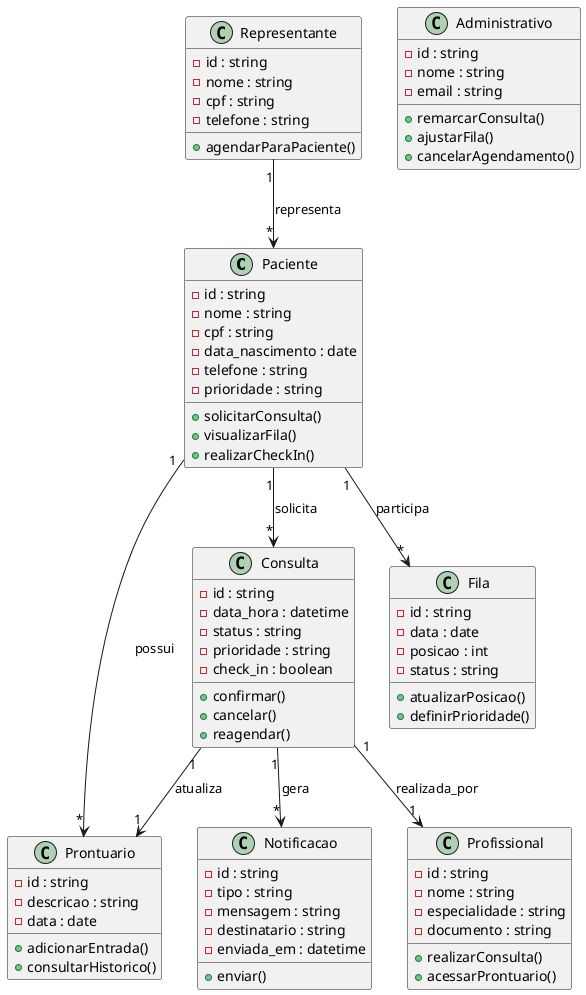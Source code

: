 @startuml

class Paciente {
  -id : string
  -nome : string
  -cpf : string
  -data_nascimento : date
  -telefone : string
  -prioridade : string

  +solicitarConsulta()
  +visualizarFila()
  +realizarCheckIn()
}

class Representante {
  -id : string
  -nome : string
  -cpf : string
  -telefone : string

  +agendarParaPaciente()
}

class Consulta {
  -id : string
  -data_hora : datetime
  -status : string
  -prioridade : string
  -check_in : boolean

  +confirmar()
  +cancelar()
  +reagendar()
}

class Profissional {
  -id : string
  -nome : string
  -especialidade : string
  -documento : string

  +realizarConsulta()
  +acessarProntuario()
}

class Prontuario {
  -id : string
  -descricao : string
  -data : date

  +adicionarEntrada()
  +consultarHistorico()
}

class Notificacao {
  -id : string
  -tipo : string
  -mensagem : string
  -destinatario : string
  -enviada_em : datetime

  +enviar()
}

class Fila {
  -id : string
  -data : date
  -posicao : int
  -status : string

  +atualizarPosicao()
  +definirPrioridade()
}

class Administrativo {
  -id : string
  -nome : string
  -email : string

  +remarcarConsulta()
  +ajustarFila()
  +cancelarAgendamento()
}

Representante "1" --> "*" Paciente : representa
Paciente "1" --> "*" Consulta : solicita
Paciente "1" --> "*" Prontuario : possui
Paciente "1" --> "*" Fila : participa
Consulta "1" --> "1" Profissional : realizada_por
Consulta "1" --> "*" Notificacao : gera
Consulta "1" --> "1" Prontuario : atualiza

@enduml
